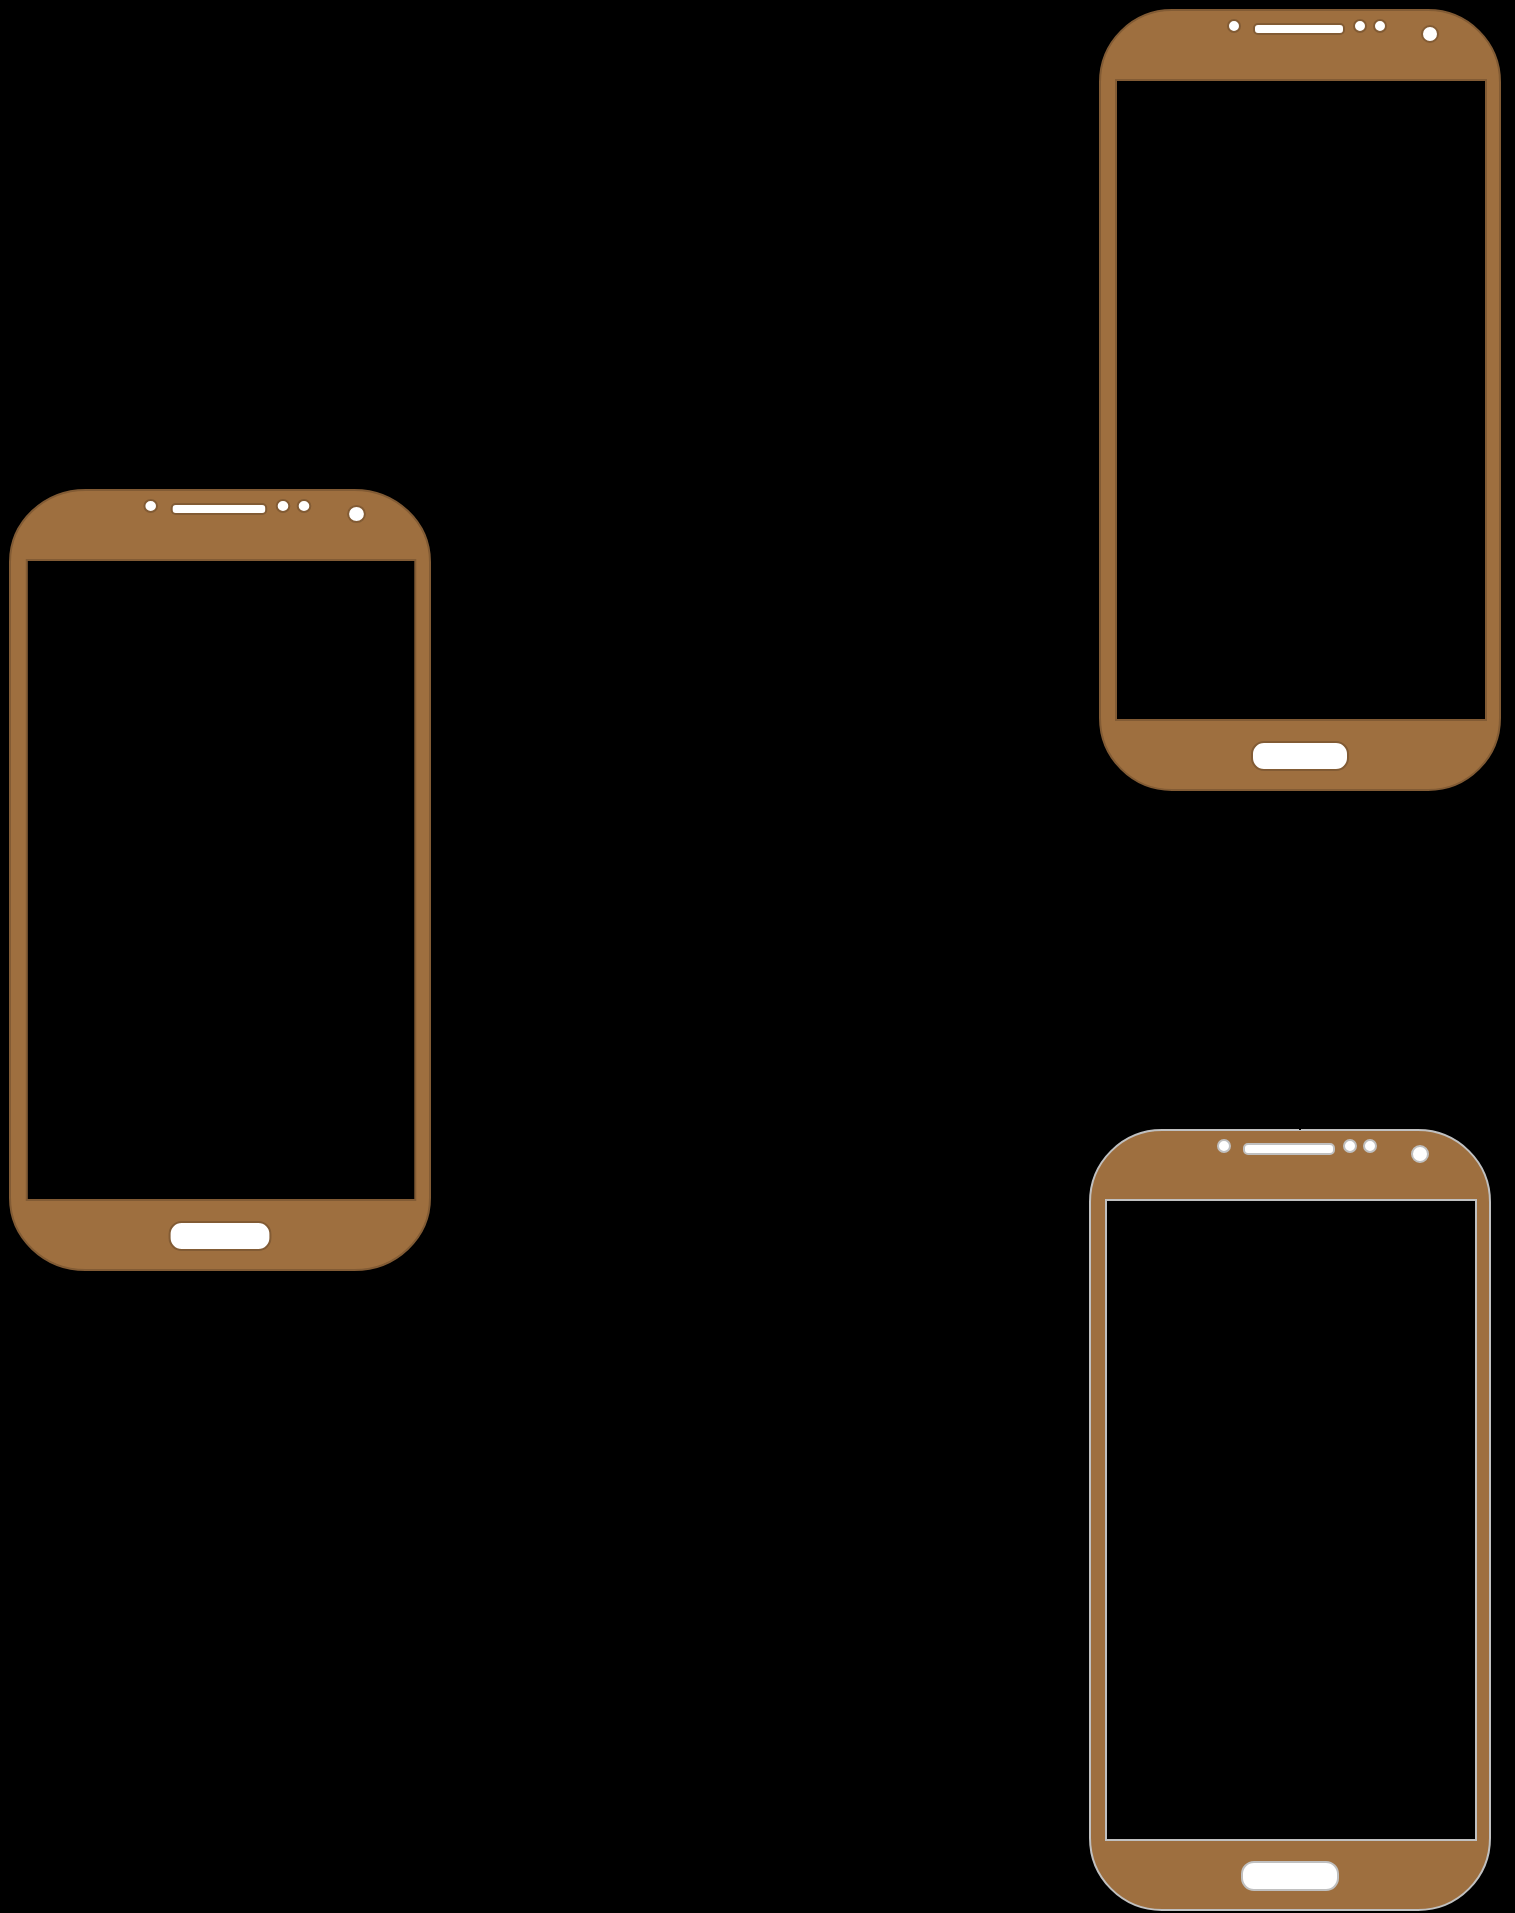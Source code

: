 <mxfile version="22.0.0" type="github" pages="2">
  <diagram id="kgpKYQtTHZ0yAKxKKP6v" name="Page-1">
    <mxGraphModel dx="1158" dy="758" grid="1" gridSize="10" guides="1" tooltips="1" connect="1" arrows="1" fold="1" page="1" pageScale="1" pageWidth="850" pageHeight="1100" background="#000000" math="0" shadow="0">
      <root>
        <mxCell id="0" />
        <mxCell id="1" parent="0" />
        <mxCell id="2ql422s-yPlkNmw84_Gj-6" value="" style="edgeStyle=segmentEdgeStyle;endArrow=classic;html=1;curved=0;rounded=0;endSize=8;startSize=8;" edge="1" parent="1" target="2ql422s-yPlkNmw84_Gj-10">
          <mxGeometry width="50" height="50" relative="1" as="geometry">
            <mxPoint x="460" y="440" as="sourcePoint" />
            <mxPoint x="560" y="340" as="targetPoint" />
            <Array as="points">
              <mxPoint x="510" y="440" />
              <mxPoint x="510" y="240" />
            </Array>
          </mxGeometry>
        </mxCell>
        <mxCell id="2ql422s-yPlkNmw84_Gj-10" value="" style="swimlane;startSize=0;fontColor=none;noLabel=1;strokeColor=none;" vertex="1" parent="1">
          <mxGeometry x="800" y="230" width="170" height="210" as="geometry" />
        </mxCell>
        <mxCell id="2ql422s-yPlkNmw84_Gj-12" value="Password" style="rounded=1;whiteSpace=wrap;html=1;fillColor=#000000;labelBackgroundColor=none;labelBorderColor=none;gradientColor=none;sketch=1;curveFitting=1;jiggle=2;" vertex="1" parent="2ql422s-yPlkNmw84_Gj-10">
          <mxGeometry x="40" y="60" width="120" height="50" as="geometry" />
        </mxCell>
        <mxCell id="2ql422s-yPlkNmw84_Gj-16" style="edgeStyle=orthogonalEdgeStyle;rounded=0;orthogonalLoop=1;jettySize=auto;html=1;exitX=0.5;exitY=0;exitDx=0;exitDy=0;entryX=0.5;entryY=-0.1;entryDx=0;entryDy=0;entryPerimeter=0;" edge="1" parent="2ql422s-yPlkNmw84_Gj-10" source="2ql422s-yPlkNmw84_Gj-12" target="2ql422s-yPlkNmw84_Gj-12">
          <mxGeometry relative="1" as="geometry" />
        </mxCell>
        <mxCell id="2ql422s-yPlkNmw84_Gj-17" style="edgeStyle=orthogonalEdgeStyle;rounded=0;orthogonalLoop=1;jettySize=auto;html=1;exitX=0.5;exitY=1;exitDx=0;exitDy=0;" edge="1" parent="2ql422s-yPlkNmw84_Gj-10" source="2ql422s-yPlkNmw84_Gj-12" target="2ql422s-yPlkNmw84_Gj-12">
          <mxGeometry relative="1" as="geometry" />
        </mxCell>
        <mxCell id="2ql422s-yPlkNmw84_Gj-20" value="" style="swimlane;startSize=0;strokeColor=none;" vertex="1" parent="1">
          <mxGeometry x="810" y="630" width="190" height="380" as="geometry" />
        </mxCell>
        <mxCell id="2ql422s-yPlkNmw84_Gj-21" value="Nome de usuário" style="rounded=1;whiteSpace=wrap;html=1;fillColor=#000000;labelBackgroundColor=none;labelBorderColor=none;gradientColor=none;sketch=1;curveFitting=1;jiggle=2;" vertex="1" parent="2ql422s-yPlkNmw84_Gj-20">
          <mxGeometry x="25" y="60" width="120" height="40" as="geometry" />
        </mxCell>
        <mxCell id="2ql422s-yPlkNmw84_Gj-23" value="Email" style="rounded=1;whiteSpace=wrap;html=1;fillColor=#000000;labelBackgroundColor=none;labelBorderColor=none;gradientColor=none;sketch=1;curveFitting=1;jiggle=2;" vertex="1" parent="2ql422s-yPlkNmw84_Gj-20">
          <mxGeometry x="25" y="120" width="120" height="40" as="geometry" />
        </mxCell>
        <mxCell id="2ql422s-yPlkNmw84_Gj-24" value="Número de telefone" style="rounded=1;whiteSpace=wrap;html=1;fillColor=#000000;labelBackgroundColor=none;labelBorderColor=none;gradientColor=none;sketch=1;curveFitting=1;jiggle=2;" vertex="1" parent="2ql422s-yPlkNmw84_Gj-20">
          <mxGeometry x="25" y="190" width="120" height="40" as="geometry" />
        </mxCell>
        <mxCell id="2ql422s-yPlkNmw84_Gj-25" value="Password" style="rounded=1;whiteSpace=wrap;html=1;fillColor=#000000;labelBackgroundColor=none;labelBorderColor=none;gradientColor=none;sketch=1;curveFitting=1;jiggle=2;" vertex="1" parent="2ql422s-yPlkNmw84_Gj-20">
          <mxGeometry x="25" y="260" width="120" height="40" as="geometry" />
        </mxCell>
        <mxCell id="A98R-v6a7x3lPAm8_0wS-1" value="" style="verticalLabelPosition=bottom;verticalAlign=top;html=1;shadow=0;dashed=0;strokeWidth=1;shape=mxgraph.android.phone2;strokeColor=#c0c0c0;align=center;fontFamily=Helvetica;fontSize=12;fontColor=#f4a4c0;fillColor=#9E6F3F;gradientColor=none;" vertex="1" parent="2ql422s-yPlkNmw84_Gj-20">
          <mxGeometry x="-15" y="-10" width="200" height="390" as="geometry" />
        </mxCell>
        <mxCell id="2ql422s-yPlkNmw84_Gj-27" value="" style="endArrow=none;html=1;rounded=0;" edge="1" parent="1">
          <mxGeometry width="50" height="50" relative="1" as="geometry">
            <mxPoint x="900" y="620" as="sourcePoint" />
            <mxPoint x="900" y="460" as="targetPoint" />
            <Array as="points">
              <mxPoint x="900" y="540" />
            </Array>
          </mxGeometry>
        </mxCell>
        <mxCell id="2ql422s-yPlkNmw84_Gj-30" value="" style="verticalLabelPosition=bottom;verticalAlign=top;html=1;shadow=1;dashed=0;strokeWidth=1;shape=mxgraph.android.phone2;strokeColor=#825B34;fillColor=#9E6F3F;fontColor=#f4a4c0;gradientColor=none;" vertex="1" parent="1">
          <mxGeometry x="255" y="300" width="210" height="390" as="geometry" />
        </mxCell>
        <mxCell id="2ql422s-yPlkNmw84_Gj-31" value="LOGIN" style="rounded=1;whiteSpace=wrap;html=1;labelBackgroundColor=none;labelBorderColor=none;fillColor=#000000;gradientColor=none;sketch=1;curveFitting=1;jiggle=2;" vertex="1" parent="1">
          <mxGeometry x="280" y="420" width="160" height="40" as="geometry" />
        </mxCell>
        <mxCell id="2ql422s-yPlkNmw84_Gj-32" value="REGISTAR" style="rounded=1;whiteSpace=wrap;html=1;shadow=0;strokeColor=default;glass=0;sketch=1;curveFitting=1;jiggle=2;fillColor=#000000;labelBackgroundColor=none;" vertex="1" parent="1">
          <mxGeometry x="280" y="510" width="160" height="40" as="geometry" />
        </mxCell>
        <mxCell id="2ql422s-yPlkNmw84_Gj-34" value="" style="verticalLabelPosition=bottom;verticalAlign=top;html=1;shadow=1;dashed=0;strokeWidth=1;shape=mxgraph.android.phone2;strokeColor=#825B34;fillColor=#9E6F3F;fontColor=#f4a4c0;labelBackgroundColor=#000000;fillStyle=solid;gradientColor=none;" vertex="1" parent="1">
          <mxGeometry x="800" y="60" width="200" height="390" as="geometry" />
        </mxCell>
        <mxCell id="2ql422s-yPlkNmw84_Gj-13" value="Email" style="rounded=1;whiteSpace=wrap;html=1;sketch=1;curveFitting=1;jiggle=2;labelBackgroundColor=none;fillColor=#000000;labelBorderColor=none;gradientColor=none;" vertex="1" parent="1">
          <mxGeometry x="840" y="180" width="120" height="50" as="geometry" />
        </mxCell>
        <mxCell id="2ql422s-yPlkNmw84_Gj-14" style="edgeStyle=orthogonalEdgeStyle;rounded=0;orthogonalLoop=1;jettySize=auto;html=1;exitX=0.5;exitY=1;exitDx=0;exitDy=0;" edge="1" parent="1" source="2ql422s-yPlkNmw84_Gj-13" target="2ql422s-yPlkNmw84_Gj-13">
          <mxGeometry relative="1" as="geometry" />
        </mxCell>
      </root>
    </mxGraphModel>
  </diagram>
  <diagram id="PZuyhclzxS1qI-OpDxxj" name="Page-2">
    <mxGraphModel dx="984" dy="644" grid="1" gridSize="10" guides="1" tooltips="1" connect="1" arrows="1" fold="1" page="1" pageScale="1" pageWidth="827" pageHeight="1169" math="0" shadow="0">
      <root>
        <mxCell id="0" />
        <mxCell id="1" parent="0" />
      </root>
    </mxGraphModel>
  </diagram>
</mxfile>
